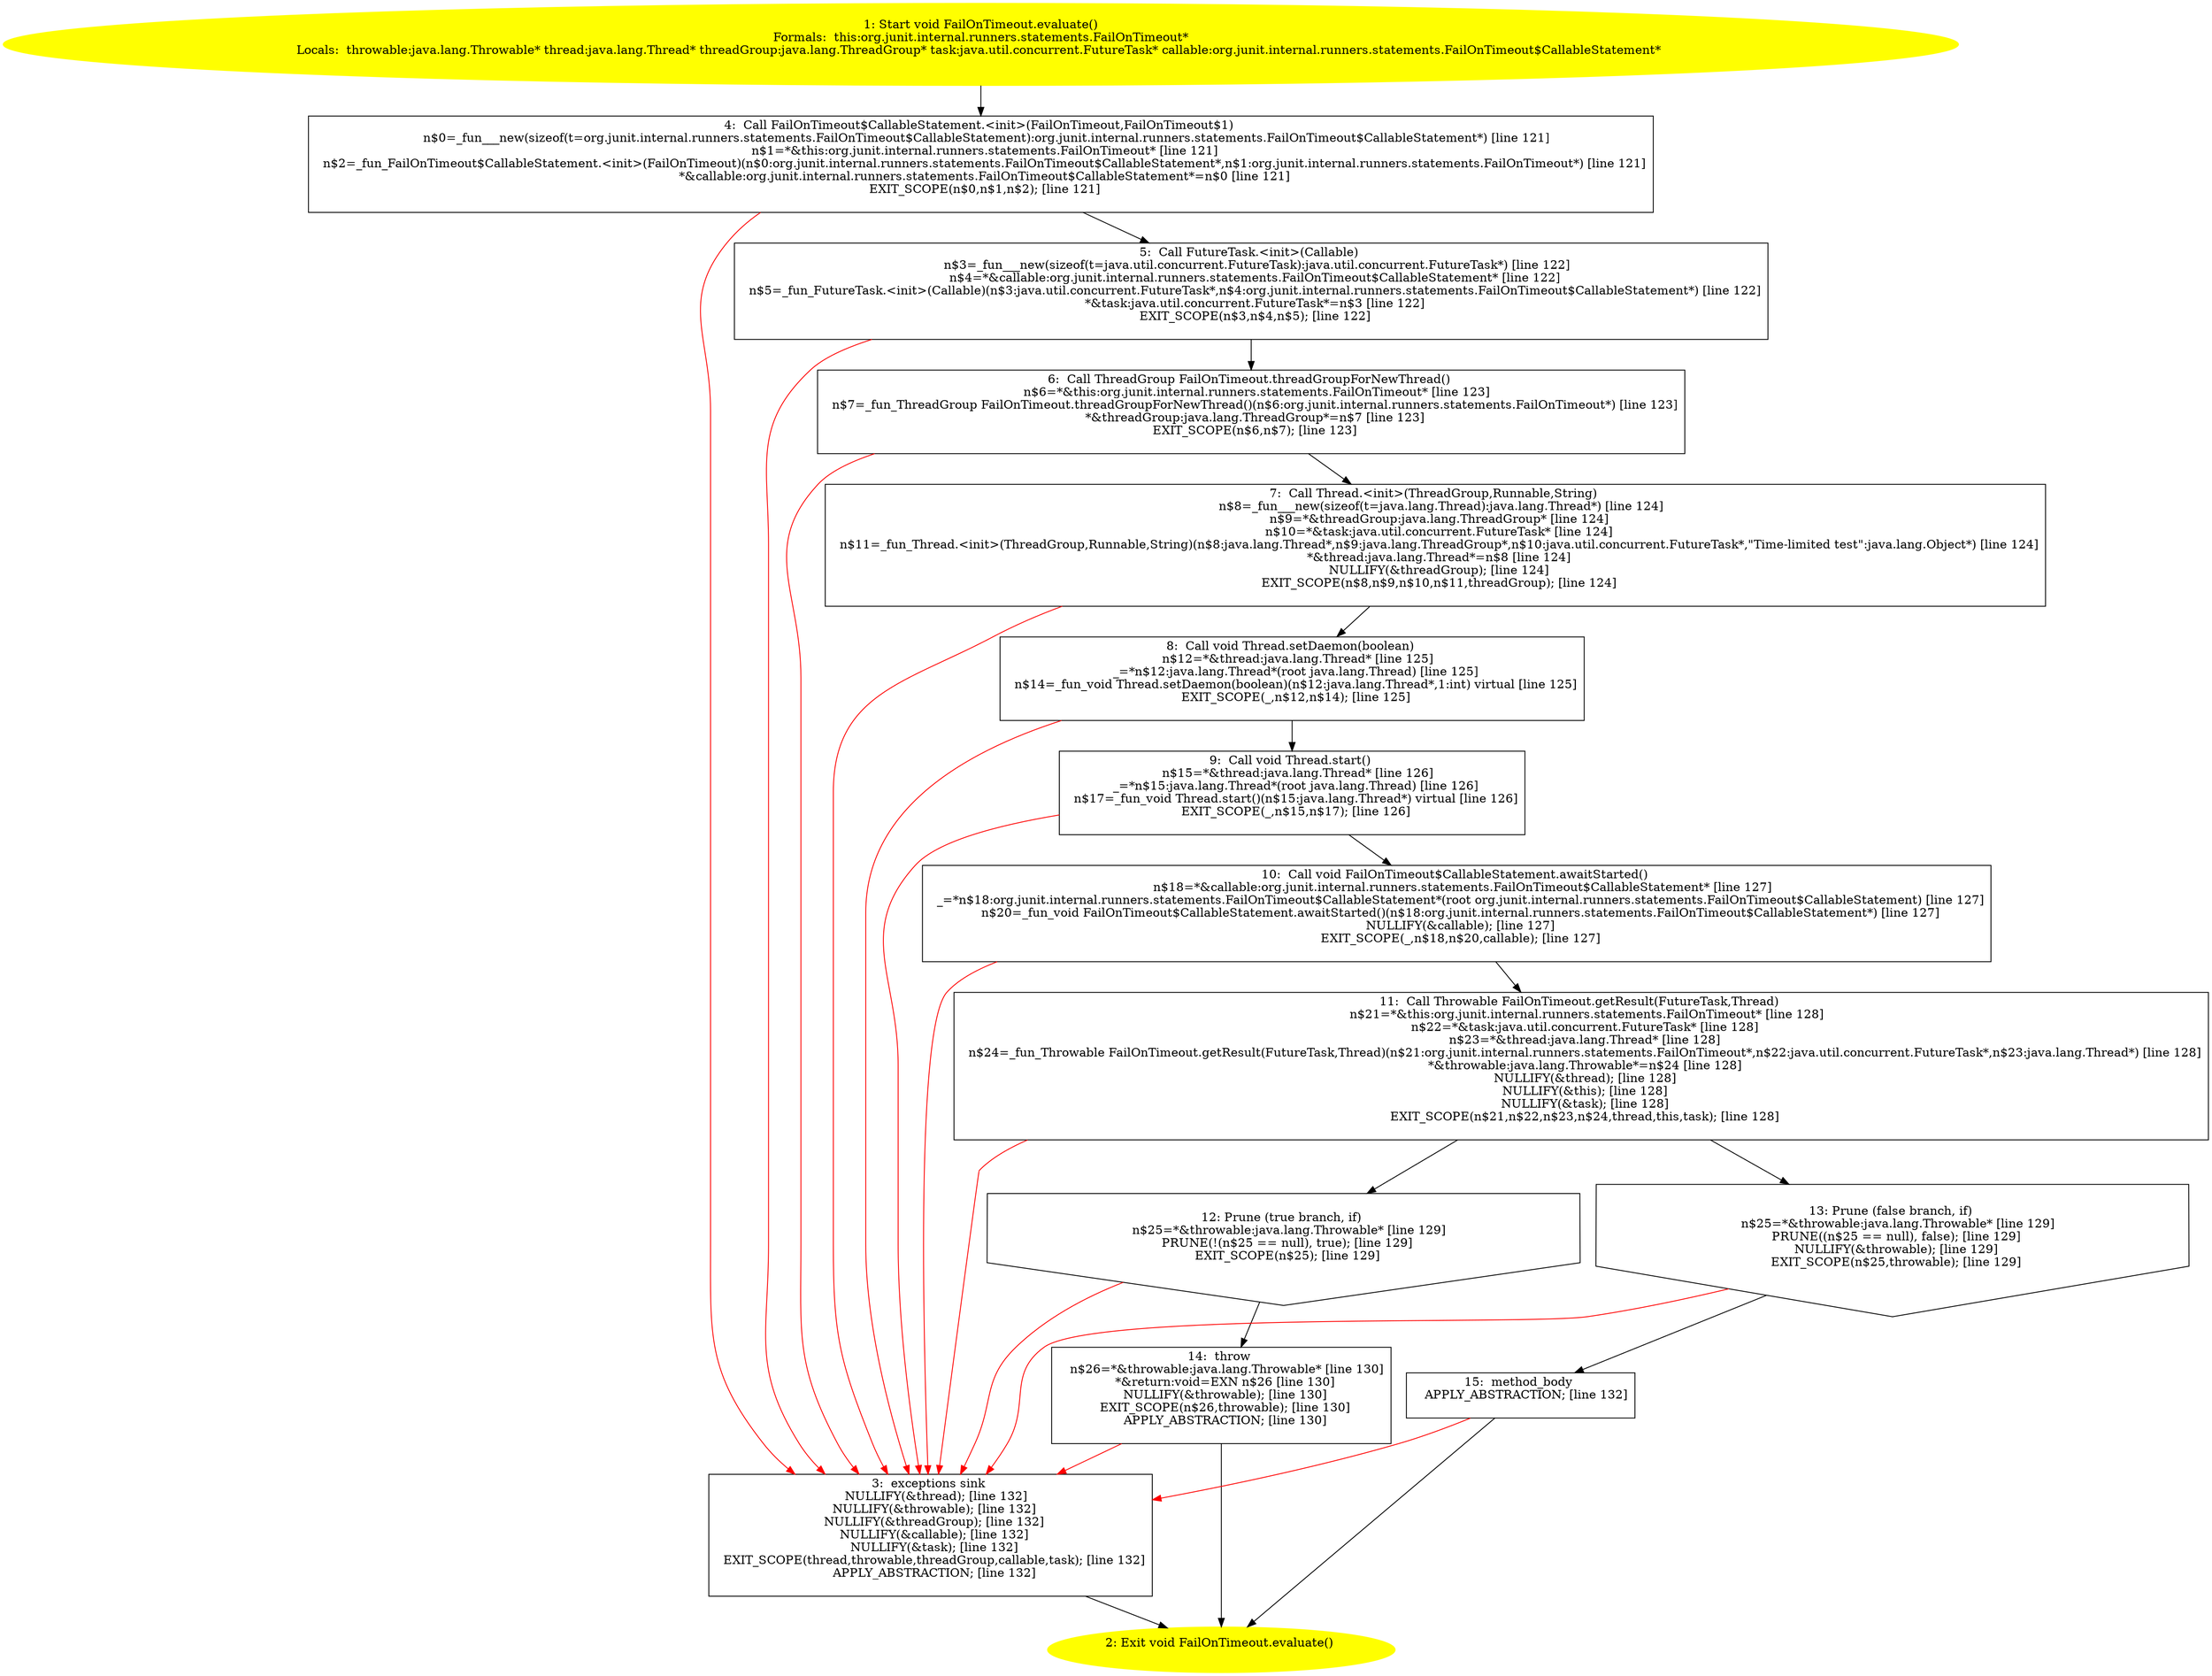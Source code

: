 /* @generated */
digraph cfg {
"org.junit.internal.runners.statements.FailOnTimeout.evaluate():void.885348a6a52ee3d5cd164419560aa482_1" [label="1: Start void FailOnTimeout.evaluate()\nFormals:  this:org.junit.internal.runners.statements.FailOnTimeout*\nLocals:  throwable:java.lang.Throwable* thread:java.lang.Thread* threadGroup:java.lang.ThreadGroup* task:java.util.concurrent.FutureTask* callable:org.junit.internal.runners.statements.FailOnTimeout$CallableStatement* \n  " color=yellow style=filled]
	

	 "org.junit.internal.runners.statements.FailOnTimeout.evaluate():void.885348a6a52ee3d5cd164419560aa482_1" -> "org.junit.internal.runners.statements.FailOnTimeout.evaluate():void.885348a6a52ee3d5cd164419560aa482_4" ;
"org.junit.internal.runners.statements.FailOnTimeout.evaluate():void.885348a6a52ee3d5cd164419560aa482_2" [label="2: Exit void FailOnTimeout.evaluate() \n  " color=yellow style=filled]
	

"org.junit.internal.runners.statements.FailOnTimeout.evaluate():void.885348a6a52ee3d5cd164419560aa482_3" [label="3:  exceptions sink \n   NULLIFY(&thread); [line 132]\n  NULLIFY(&throwable); [line 132]\n  NULLIFY(&threadGroup); [line 132]\n  NULLIFY(&callable); [line 132]\n  NULLIFY(&task); [line 132]\n  EXIT_SCOPE(thread,throwable,threadGroup,callable,task); [line 132]\n  APPLY_ABSTRACTION; [line 132]\n " shape="box"]
	

	 "org.junit.internal.runners.statements.FailOnTimeout.evaluate():void.885348a6a52ee3d5cd164419560aa482_3" -> "org.junit.internal.runners.statements.FailOnTimeout.evaluate():void.885348a6a52ee3d5cd164419560aa482_2" ;
"org.junit.internal.runners.statements.FailOnTimeout.evaluate():void.885348a6a52ee3d5cd164419560aa482_4" [label="4:  Call FailOnTimeout$CallableStatement.<init>(FailOnTimeout,FailOnTimeout$1) \n   n$0=_fun___new(sizeof(t=org.junit.internal.runners.statements.FailOnTimeout$CallableStatement):org.junit.internal.runners.statements.FailOnTimeout$CallableStatement*) [line 121]\n  n$1=*&this:org.junit.internal.runners.statements.FailOnTimeout* [line 121]\n  n$2=_fun_FailOnTimeout$CallableStatement.<init>(FailOnTimeout)(n$0:org.junit.internal.runners.statements.FailOnTimeout$CallableStatement*,n$1:org.junit.internal.runners.statements.FailOnTimeout*) [line 121]\n  *&callable:org.junit.internal.runners.statements.FailOnTimeout$CallableStatement*=n$0 [line 121]\n  EXIT_SCOPE(n$0,n$1,n$2); [line 121]\n " shape="box"]
	

	 "org.junit.internal.runners.statements.FailOnTimeout.evaluate():void.885348a6a52ee3d5cd164419560aa482_4" -> "org.junit.internal.runners.statements.FailOnTimeout.evaluate():void.885348a6a52ee3d5cd164419560aa482_5" ;
	 "org.junit.internal.runners.statements.FailOnTimeout.evaluate():void.885348a6a52ee3d5cd164419560aa482_4" -> "org.junit.internal.runners.statements.FailOnTimeout.evaluate():void.885348a6a52ee3d5cd164419560aa482_3" [color="red" ];
"org.junit.internal.runners.statements.FailOnTimeout.evaluate():void.885348a6a52ee3d5cd164419560aa482_5" [label="5:  Call FutureTask.<init>(Callable) \n   n$3=_fun___new(sizeof(t=java.util.concurrent.FutureTask):java.util.concurrent.FutureTask*) [line 122]\n  n$4=*&callable:org.junit.internal.runners.statements.FailOnTimeout$CallableStatement* [line 122]\n  n$5=_fun_FutureTask.<init>(Callable)(n$3:java.util.concurrent.FutureTask*,n$4:org.junit.internal.runners.statements.FailOnTimeout$CallableStatement*) [line 122]\n  *&task:java.util.concurrent.FutureTask*=n$3 [line 122]\n  EXIT_SCOPE(n$3,n$4,n$5); [line 122]\n " shape="box"]
	

	 "org.junit.internal.runners.statements.FailOnTimeout.evaluate():void.885348a6a52ee3d5cd164419560aa482_5" -> "org.junit.internal.runners.statements.FailOnTimeout.evaluate():void.885348a6a52ee3d5cd164419560aa482_6" ;
	 "org.junit.internal.runners.statements.FailOnTimeout.evaluate():void.885348a6a52ee3d5cd164419560aa482_5" -> "org.junit.internal.runners.statements.FailOnTimeout.evaluate():void.885348a6a52ee3d5cd164419560aa482_3" [color="red" ];
"org.junit.internal.runners.statements.FailOnTimeout.evaluate():void.885348a6a52ee3d5cd164419560aa482_6" [label="6:  Call ThreadGroup FailOnTimeout.threadGroupForNewThread() \n   n$6=*&this:org.junit.internal.runners.statements.FailOnTimeout* [line 123]\n  n$7=_fun_ThreadGroup FailOnTimeout.threadGroupForNewThread()(n$6:org.junit.internal.runners.statements.FailOnTimeout*) [line 123]\n  *&threadGroup:java.lang.ThreadGroup*=n$7 [line 123]\n  EXIT_SCOPE(n$6,n$7); [line 123]\n " shape="box"]
	

	 "org.junit.internal.runners.statements.FailOnTimeout.evaluate():void.885348a6a52ee3d5cd164419560aa482_6" -> "org.junit.internal.runners.statements.FailOnTimeout.evaluate():void.885348a6a52ee3d5cd164419560aa482_7" ;
	 "org.junit.internal.runners.statements.FailOnTimeout.evaluate():void.885348a6a52ee3d5cd164419560aa482_6" -> "org.junit.internal.runners.statements.FailOnTimeout.evaluate():void.885348a6a52ee3d5cd164419560aa482_3" [color="red" ];
"org.junit.internal.runners.statements.FailOnTimeout.evaluate():void.885348a6a52ee3d5cd164419560aa482_7" [label="7:  Call Thread.<init>(ThreadGroup,Runnable,String) \n   n$8=_fun___new(sizeof(t=java.lang.Thread):java.lang.Thread*) [line 124]\n  n$9=*&threadGroup:java.lang.ThreadGroup* [line 124]\n  n$10=*&task:java.util.concurrent.FutureTask* [line 124]\n  n$11=_fun_Thread.<init>(ThreadGroup,Runnable,String)(n$8:java.lang.Thread*,n$9:java.lang.ThreadGroup*,n$10:java.util.concurrent.FutureTask*,\"Time-limited test\":java.lang.Object*) [line 124]\n  *&thread:java.lang.Thread*=n$8 [line 124]\n  NULLIFY(&threadGroup); [line 124]\n  EXIT_SCOPE(n$8,n$9,n$10,n$11,threadGroup); [line 124]\n " shape="box"]
	

	 "org.junit.internal.runners.statements.FailOnTimeout.evaluate():void.885348a6a52ee3d5cd164419560aa482_7" -> "org.junit.internal.runners.statements.FailOnTimeout.evaluate():void.885348a6a52ee3d5cd164419560aa482_8" ;
	 "org.junit.internal.runners.statements.FailOnTimeout.evaluate():void.885348a6a52ee3d5cd164419560aa482_7" -> "org.junit.internal.runners.statements.FailOnTimeout.evaluate():void.885348a6a52ee3d5cd164419560aa482_3" [color="red" ];
"org.junit.internal.runners.statements.FailOnTimeout.evaluate():void.885348a6a52ee3d5cd164419560aa482_8" [label="8:  Call void Thread.setDaemon(boolean) \n   n$12=*&thread:java.lang.Thread* [line 125]\n  _=*n$12:java.lang.Thread*(root java.lang.Thread) [line 125]\n  n$14=_fun_void Thread.setDaemon(boolean)(n$12:java.lang.Thread*,1:int) virtual [line 125]\n  EXIT_SCOPE(_,n$12,n$14); [line 125]\n " shape="box"]
	

	 "org.junit.internal.runners.statements.FailOnTimeout.evaluate():void.885348a6a52ee3d5cd164419560aa482_8" -> "org.junit.internal.runners.statements.FailOnTimeout.evaluate():void.885348a6a52ee3d5cd164419560aa482_9" ;
	 "org.junit.internal.runners.statements.FailOnTimeout.evaluate():void.885348a6a52ee3d5cd164419560aa482_8" -> "org.junit.internal.runners.statements.FailOnTimeout.evaluate():void.885348a6a52ee3d5cd164419560aa482_3" [color="red" ];
"org.junit.internal.runners.statements.FailOnTimeout.evaluate():void.885348a6a52ee3d5cd164419560aa482_9" [label="9:  Call void Thread.start() \n   n$15=*&thread:java.lang.Thread* [line 126]\n  _=*n$15:java.lang.Thread*(root java.lang.Thread) [line 126]\n  n$17=_fun_void Thread.start()(n$15:java.lang.Thread*) virtual [line 126]\n  EXIT_SCOPE(_,n$15,n$17); [line 126]\n " shape="box"]
	

	 "org.junit.internal.runners.statements.FailOnTimeout.evaluate():void.885348a6a52ee3d5cd164419560aa482_9" -> "org.junit.internal.runners.statements.FailOnTimeout.evaluate():void.885348a6a52ee3d5cd164419560aa482_10" ;
	 "org.junit.internal.runners.statements.FailOnTimeout.evaluate():void.885348a6a52ee3d5cd164419560aa482_9" -> "org.junit.internal.runners.statements.FailOnTimeout.evaluate():void.885348a6a52ee3d5cd164419560aa482_3" [color="red" ];
"org.junit.internal.runners.statements.FailOnTimeout.evaluate():void.885348a6a52ee3d5cd164419560aa482_10" [label="10:  Call void FailOnTimeout$CallableStatement.awaitStarted() \n   n$18=*&callable:org.junit.internal.runners.statements.FailOnTimeout$CallableStatement* [line 127]\n  _=*n$18:org.junit.internal.runners.statements.FailOnTimeout$CallableStatement*(root org.junit.internal.runners.statements.FailOnTimeout$CallableStatement) [line 127]\n  n$20=_fun_void FailOnTimeout$CallableStatement.awaitStarted()(n$18:org.junit.internal.runners.statements.FailOnTimeout$CallableStatement*) [line 127]\n  NULLIFY(&callable); [line 127]\n  EXIT_SCOPE(_,n$18,n$20,callable); [line 127]\n " shape="box"]
	

	 "org.junit.internal.runners.statements.FailOnTimeout.evaluate():void.885348a6a52ee3d5cd164419560aa482_10" -> "org.junit.internal.runners.statements.FailOnTimeout.evaluate():void.885348a6a52ee3d5cd164419560aa482_11" ;
	 "org.junit.internal.runners.statements.FailOnTimeout.evaluate():void.885348a6a52ee3d5cd164419560aa482_10" -> "org.junit.internal.runners.statements.FailOnTimeout.evaluate():void.885348a6a52ee3d5cd164419560aa482_3" [color="red" ];
"org.junit.internal.runners.statements.FailOnTimeout.evaluate():void.885348a6a52ee3d5cd164419560aa482_11" [label="11:  Call Throwable FailOnTimeout.getResult(FutureTask,Thread) \n   n$21=*&this:org.junit.internal.runners.statements.FailOnTimeout* [line 128]\n  n$22=*&task:java.util.concurrent.FutureTask* [line 128]\n  n$23=*&thread:java.lang.Thread* [line 128]\n  n$24=_fun_Throwable FailOnTimeout.getResult(FutureTask,Thread)(n$21:org.junit.internal.runners.statements.FailOnTimeout*,n$22:java.util.concurrent.FutureTask*,n$23:java.lang.Thread*) [line 128]\n  *&throwable:java.lang.Throwable*=n$24 [line 128]\n  NULLIFY(&thread); [line 128]\n  NULLIFY(&this); [line 128]\n  NULLIFY(&task); [line 128]\n  EXIT_SCOPE(n$21,n$22,n$23,n$24,thread,this,task); [line 128]\n " shape="box"]
	

	 "org.junit.internal.runners.statements.FailOnTimeout.evaluate():void.885348a6a52ee3d5cd164419560aa482_11" -> "org.junit.internal.runners.statements.FailOnTimeout.evaluate():void.885348a6a52ee3d5cd164419560aa482_12" ;
	 "org.junit.internal.runners.statements.FailOnTimeout.evaluate():void.885348a6a52ee3d5cd164419560aa482_11" -> "org.junit.internal.runners.statements.FailOnTimeout.evaluate():void.885348a6a52ee3d5cd164419560aa482_13" ;
	 "org.junit.internal.runners.statements.FailOnTimeout.evaluate():void.885348a6a52ee3d5cd164419560aa482_11" -> "org.junit.internal.runners.statements.FailOnTimeout.evaluate():void.885348a6a52ee3d5cd164419560aa482_3" [color="red" ];
"org.junit.internal.runners.statements.FailOnTimeout.evaluate():void.885348a6a52ee3d5cd164419560aa482_12" [label="12: Prune (true branch, if) \n   n$25=*&throwable:java.lang.Throwable* [line 129]\n  PRUNE(!(n$25 == null), true); [line 129]\n  EXIT_SCOPE(n$25); [line 129]\n " shape="invhouse"]
	

	 "org.junit.internal.runners.statements.FailOnTimeout.evaluate():void.885348a6a52ee3d5cd164419560aa482_12" -> "org.junit.internal.runners.statements.FailOnTimeout.evaluate():void.885348a6a52ee3d5cd164419560aa482_14" ;
	 "org.junit.internal.runners.statements.FailOnTimeout.evaluate():void.885348a6a52ee3d5cd164419560aa482_12" -> "org.junit.internal.runners.statements.FailOnTimeout.evaluate():void.885348a6a52ee3d5cd164419560aa482_3" [color="red" ];
"org.junit.internal.runners.statements.FailOnTimeout.evaluate():void.885348a6a52ee3d5cd164419560aa482_13" [label="13: Prune (false branch, if) \n   n$25=*&throwable:java.lang.Throwable* [line 129]\n  PRUNE((n$25 == null), false); [line 129]\n  NULLIFY(&throwable); [line 129]\n  EXIT_SCOPE(n$25,throwable); [line 129]\n " shape="invhouse"]
	

	 "org.junit.internal.runners.statements.FailOnTimeout.evaluate():void.885348a6a52ee3d5cd164419560aa482_13" -> "org.junit.internal.runners.statements.FailOnTimeout.evaluate():void.885348a6a52ee3d5cd164419560aa482_15" ;
	 "org.junit.internal.runners.statements.FailOnTimeout.evaluate():void.885348a6a52ee3d5cd164419560aa482_13" -> "org.junit.internal.runners.statements.FailOnTimeout.evaluate():void.885348a6a52ee3d5cd164419560aa482_3" [color="red" ];
"org.junit.internal.runners.statements.FailOnTimeout.evaluate():void.885348a6a52ee3d5cd164419560aa482_14" [label="14:  throw \n   n$26=*&throwable:java.lang.Throwable* [line 130]\n  *&return:void=EXN n$26 [line 130]\n  NULLIFY(&throwable); [line 130]\n  EXIT_SCOPE(n$26,throwable); [line 130]\n  APPLY_ABSTRACTION; [line 130]\n " shape="box"]
	

	 "org.junit.internal.runners.statements.FailOnTimeout.evaluate():void.885348a6a52ee3d5cd164419560aa482_14" -> "org.junit.internal.runners.statements.FailOnTimeout.evaluate():void.885348a6a52ee3d5cd164419560aa482_2" ;
	 "org.junit.internal.runners.statements.FailOnTimeout.evaluate():void.885348a6a52ee3d5cd164419560aa482_14" -> "org.junit.internal.runners.statements.FailOnTimeout.evaluate():void.885348a6a52ee3d5cd164419560aa482_3" [color="red" ];
"org.junit.internal.runners.statements.FailOnTimeout.evaluate():void.885348a6a52ee3d5cd164419560aa482_15" [label="15:  method_body \n   APPLY_ABSTRACTION; [line 132]\n " shape="box"]
	

	 "org.junit.internal.runners.statements.FailOnTimeout.evaluate():void.885348a6a52ee3d5cd164419560aa482_15" -> "org.junit.internal.runners.statements.FailOnTimeout.evaluate():void.885348a6a52ee3d5cd164419560aa482_2" ;
	 "org.junit.internal.runners.statements.FailOnTimeout.evaluate():void.885348a6a52ee3d5cd164419560aa482_15" -> "org.junit.internal.runners.statements.FailOnTimeout.evaluate():void.885348a6a52ee3d5cd164419560aa482_3" [color="red" ];
}
